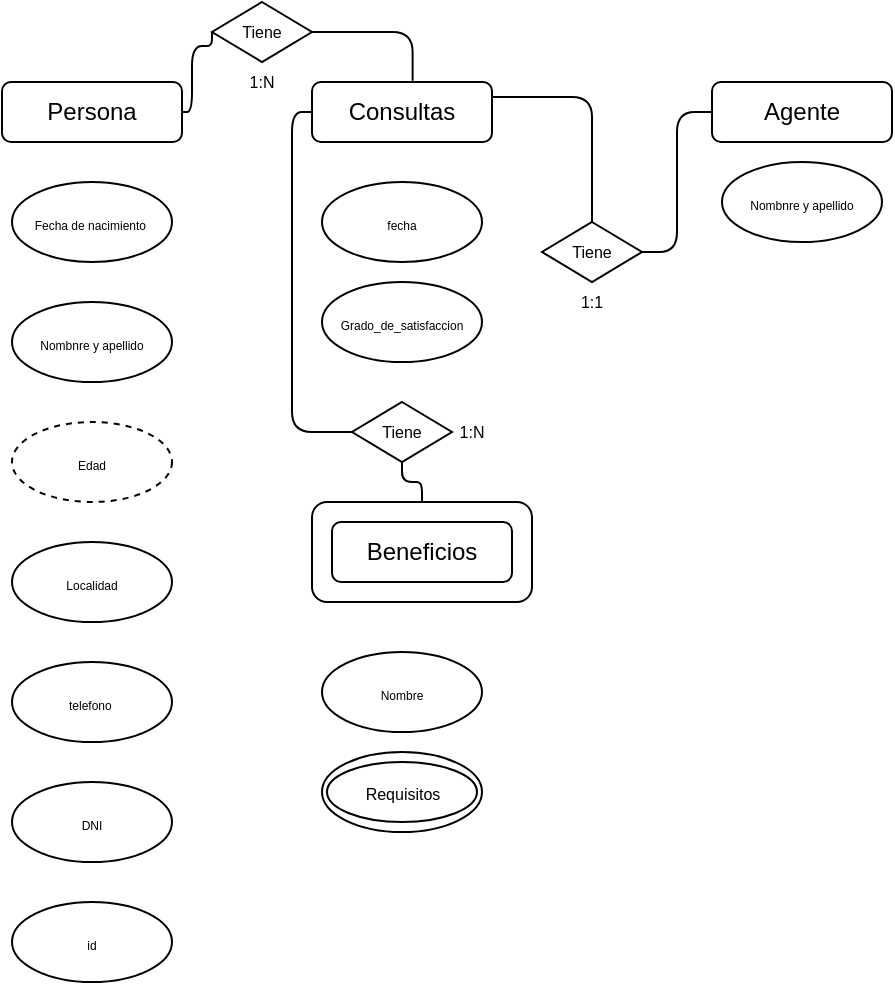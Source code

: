 <mxfile>
    <diagram id="HHySE5g95GWx0CrlC5qH" name="Page-1">
        <mxGraphModel dx="757" dy="386" grid="1" gridSize="10" guides="1" tooltips="1" connect="1" arrows="1" fold="1" page="1" pageScale="1" pageWidth="827" pageHeight="1169" math="0" shadow="0">
            <root>
                <mxCell id="0"/>
                <mxCell id="1" parent="0"/>
                <mxCell id="33" style="edgeStyle=orthogonalEdgeStyle;html=1;entryX=0;entryY=0.5;entryDx=0;entryDy=0;fontSize=8;endArrow=none;endFill=0;" parent="1" source="2" target="32" edge="1">
                    <mxGeometry relative="1" as="geometry">
                        <Array as="points">
                            <mxPoint x="160" y="55"/>
                            <mxPoint x="160" y="22"/>
                            <mxPoint x="170" y="22"/>
                        </Array>
                    </mxGeometry>
                </mxCell>
                <mxCell id="2" value="Persona" style="rounded=1;whiteSpace=wrap;html=1;" parent="1" vertex="1">
                    <mxGeometry x="65" y="40" width="90" height="30" as="geometry"/>
                </mxCell>
                <mxCell id="3" value="&lt;font style=&quot;font-size: 6px&quot;&gt;Fecha de nacimiento&amp;nbsp;&lt;/font&gt;" style="ellipse;whiteSpace=wrap;html=1;" parent="1" vertex="1">
                    <mxGeometry x="70" y="90" width="80" height="40" as="geometry"/>
                </mxCell>
                <mxCell id="4" value="&lt;font style=&quot;font-size: 6px&quot;&gt;Nombnre y apellido&lt;/font&gt;" style="ellipse;whiteSpace=wrap;html=1;" parent="1" vertex="1">
                    <mxGeometry x="70" y="150" width="80" height="40" as="geometry"/>
                </mxCell>
                <mxCell id="5" value="&lt;font style=&quot;font-size: 6px&quot;&gt;Edad&lt;/font&gt;" style="ellipse;whiteSpace=wrap;html=1;dashed=1;" parent="1" vertex="1">
                    <mxGeometry x="70" y="210" width="80" height="40" as="geometry"/>
                </mxCell>
                <mxCell id="6" value="&lt;font style=&quot;font-size: 6px&quot;&gt;Localidad&lt;/font&gt;" style="ellipse;whiteSpace=wrap;html=1;" parent="1" vertex="1">
                    <mxGeometry x="70" y="270" width="80" height="40" as="geometry"/>
                </mxCell>
                <mxCell id="7" value="&lt;font style=&quot;font-size: 6px&quot;&gt;telefono&amp;nbsp;&lt;/font&gt;" style="ellipse;whiteSpace=wrap;html=1;" parent="1" vertex="1">
                    <mxGeometry x="70" y="330" width="80" height="40" as="geometry"/>
                </mxCell>
                <mxCell id="8" value="&lt;span style=&quot;font-size: 6px&quot;&gt;DNI&lt;/span&gt;" style="ellipse;whiteSpace=wrap;html=1;" parent="1" vertex="1">
                    <mxGeometry x="70" y="390" width="80" height="40" as="geometry"/>
                </mxCell>
                <mxCell id="9" value="&lt;span style=&quot;font-size: 6px&quot;&gt;id&lt;/span&gt;" style="ellipse;whiteSpace=wrap;html=1;" parent="1" vertex="1">
                    <mxGeometry x="70" y="450" width="80" height="40" as="geometry"/>
                </mxCell>
                <mxCell id="26" style="edgeStyle=orthogonalEdgeStyle;html=1;entryX=0;entryY=0.5;entryDx=0;entryDy=0;fontSize=8;endArrow=none;endFill=0;" parent="1" source="10" target="25" edge="1">
                    <mxGeometry relative="1" as="geometry">
                        <Array as="points">
                            <mxPoint x="210" y="55"/>
                            <mxPoint x="210" y="215"/>
                        </Array>
                    </mxGeometry>
                </mxCell>
                <mxCell id="10" value="Consultas" style="rounded=1;whiteSpace=wrap;html=1;" parent="1" vertex="1">
                    <mxGeometry x="220" y="40" width="90" height="30" as="geometry"/>
                </mxCell>
                <mxCell id="11" value="Agente" style="rounded=1;whiteSpace=wrap;html=1;" parent="1" vertex="1">
                    <mxGeometry x="420" y="40" width="90" height="30" as="geometry"/>
                </mxCell>
                <mxCell id="12" value="&lt;font style=&quot;font-size: 6px&quot;&gt;Nombnre y apellido&lt;/font&gt;" style="ellipse;whiteSpace=wrap;html=1;" parent="1" vertex="1">
                    <mxGeometry x="425" y="80" width="80" height="40" as="geometry"/>
                </mxCell>
                <mxCell id="13" value="" style="rounded=1;whiteSpace=wrap;html=1;fontSize=6;" parent="1" vertex="1">
                    <mxGeometry x="220" y="250" width="110" height="50" as="geometry"/>
                </mxCell>
                <mxCell id="14" value="&lt;font style=&quot;font-size: 12px&quot;&gt;Beneficios&lt;/font&gt;" style="rounded=1;whiteSpace=wrap;html=1;fontSize=6;" parent="1" vertex="1">
                    <mxGeometry x="230" y="260" width="90" height="30" as="geometry"/>
                </mxCell>
                <mxCell id="16" value="&lt;font style=&quot;font-size: 6px&quot;&gt;fecha&lt;/font&gt;" style="ellipse;whiteSpace=wrap;html=1;" parent="1" vertex="1">
                    <mxGeometry x="225" y="90" width="80" height="40" as="geometry"/>
                </mxCell>
                <mxCell id="17" value="&lt;font style=&quot;font-size: 6px&quot;&gt;Grado_de_satisfaccion&lt;/font&gt;" style="ellipse;whiteSpace=wrap;html=1;" parent="1" vertex="1">
                    <mxGeometry x="225" y="140" width="80" height="40" as="geometry"/>
                </mxCell>
                <mxCell id="18" value="&lt;font style=&quot;font-size: 6px&quot;&gt;Nombre&lt;/font&gt;" style="ellipse;whiteSpace=wrap;html=1;" parent="1" vertex="1">
                    <mxGeometry x="225" y="325" width="80" height="40" as="geometry"/>
                </mxCell>
                <mxCell id="19" value="" style="ellipse;whiteSpace=wrap;html=1;" parent="1" vertex="1">
                    <mxGeometry x="225" y="375" width="80" height="40" as="geometry"/>
                </mxCell>
                <mxCell id="21" value="&lt;font style=&quot;font-size: 8px&quot;&gt;Requisitos&lt;/font&gt;" style="ellipse;whiteSpace=wrap;html=1;fontSize=12;" parent="1" vertex="1">
                    <mxGeometry x="227.5" y="380" width="75" height="30" as="geometry"/>
                </mxCell>
                <mxCell id="23" style="edgeStyle=orthogonalEdgeStyle;html=1;exitX=0.5;exitY=0;exitDx=0;exitDy=0;fontSize=8;endArrow=none;endFill=0;entryX=1;entryY=0.25;entryDx=0;entryDy=0;" parent="1" source="22" target="10" edge="1">
                    <mxGeometry relative="1" as="geometry">
                        <mxPoint x="265.048" y="220" as="targetPoint"/>
                    </mxGeometry>
                </mxCell>
                <mxCell id="24" style="edgeStyle=orthogonalEdgeStyle;html=1;entryX=0;entryY=0.5;entryDx=0;entryDy=0;fontSize=8;endArrow=none;endFill=0;" parent="1" source="22" target="11" edge="1">
                    <mxGeometry relative="1" as="geometry"/>
                </mxCell>
                <mxCell id="22" value="Tiene" style="rhombus;whiteSpace=wrap;html=1;fontSize=8;" parent="1" vertex="1">
                    <mxGeometry x="335" y="110" width="50" height="30" as="geometry"/>
                </mxCell>
                <mxCell id="27" style="edgeStyle=orthogonalEdgeStyle;html=1;entryX=0.5;entryY=0;entryDx=0;entryDy=0;fontSize=8;endArrow=none;endFill=0;" parent="1" source="25" target="13" edge="1">
                    <mxGeometry relative="1" as="geometry"/>
                </mxCell>
                <mxCell id="25" value="Tiene" style="rhombus;whiteSpace=wrap;html=1;fontSize=8;" parent="1" vertex="1">
                    <mxGeometry x="240" y="200" width="50" height="30" as="geometry"/>
                </mxCell>
                <mxCell id="30" value="1:1" style="text;html=1;strokeColor=none;fillColor=none;align=center;verticalAlign=middle;whiteSpace=wrap;rounded=0;fontSize=8;" parent="1" vertex="1">
                    <mxGeometry x="340" y="140" width="40" height="20" as="geometry"/>
                </mxCell>
                <mxCell id="31" value="1:N" style="text;html=1;strokeColor=none;fillColor=none;align=center;verticalAlign=middle;whiteSpace=wrap;rounded=0;fontSize=8;" parent="1" vertex="1">
                    <mxGeometry x="280" y="205" width="40" height="20" as="geometry"/>
                </mxCell>
                <mxCell id="34" style="edgeStyle=orthogonalEdgeStyle;html=1;entryX=0.559;entryY=-0.022;entryDx=0;entryDy=0;entryPerimeter=0;fontSize=8;endArrow=none;endFill=0;exitX=1;exitY=0.5;exitDx=0;exitDy=0;" parent="1" source="32" target="10" edge="1">
                    <mxGeometry relative="1" as="geometry"/>
                </mxCell>
                <mxCell id="32" value="Tiene" style="rhombus;whiteSpace=wrap;html=1;fontSize=8;" parent="1" vertex="1">
                    <mxGeometry x="170" width="50" height="30" as="geometry"/>
                </mxCell>
                <mxCell id="35" value="1:N" style="text;html=1;strokeColor=none;fillColor=none;align=center;verticalAlign=middle;whiteSpace=wrap;rounded=0;fontSize=8;" parent="1" vertex="1">
                    <mxGeometry x="175" y="30" width="40" height="20" as="geometry"/>
                </mxCell>
            </root>
        </mxGraphModel>
    </diagram>
</mxfile>